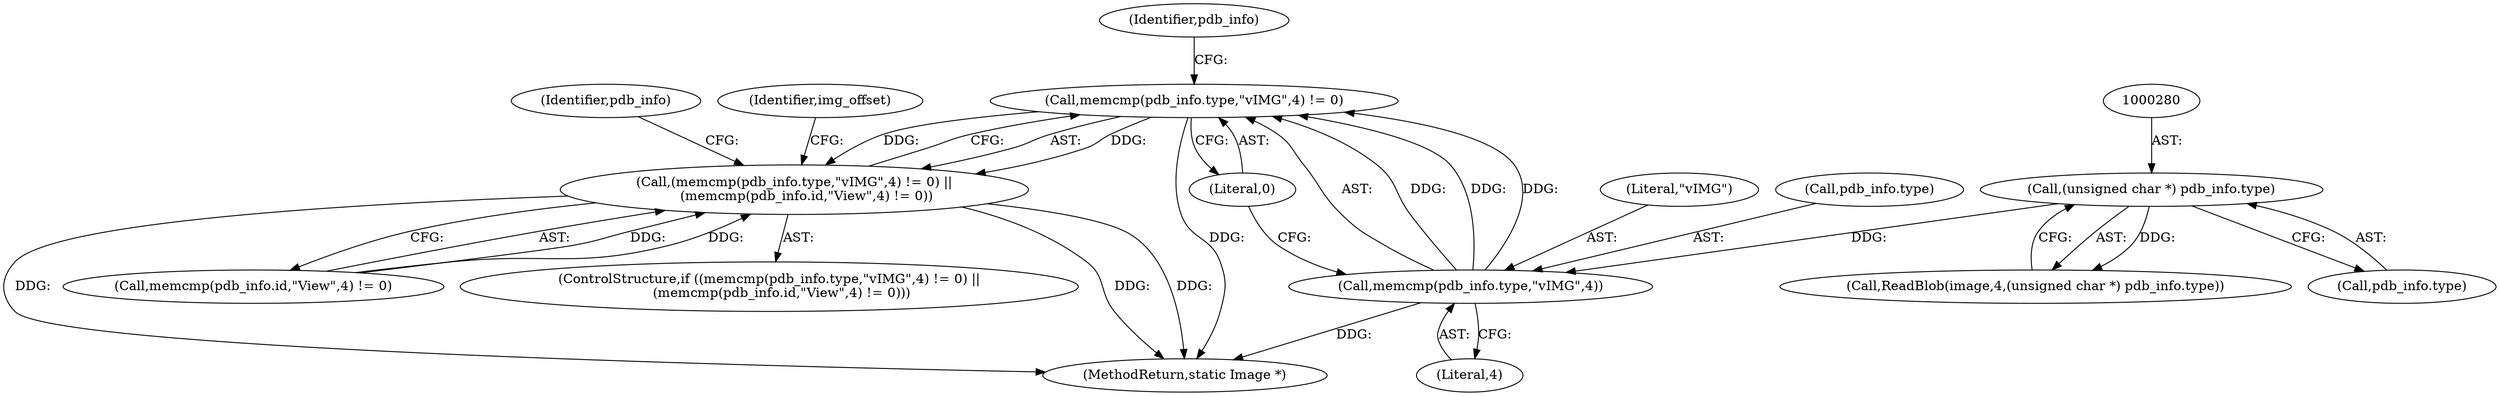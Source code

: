 digraph "0_ImageMagick_424d40ebfcde48bb872eba75179d3d73704fdf1f@API" {
"1000316" [label="(Call,memcmp(pdb_info.type,\"vIMG\",4) != 0)"];
"1000317" [label="(Call,memcmp(pdb_info.type,\"vIMG\",4))"];
"1000279" [label="(Call,(unsigned char *) pdb_info.type)"];
"1000315" [label="(Call,(memcmp(pdb_info.type,\"vIMG\",4) != 0) ||\n      (memcmp(pdb_info.id,\"View\",4) != 0))"];
"1000342" [label="(Identifier,img_offset)"];
"1000322" [label="(Literal,4)"];
"1000324" [label="(Call,memcmp(pdb_info.id,\"View\",4) != 0)"];
"1000321" [label="(Literal,\"vIMG\")"];
"1000318" [label="(Call,pdb_info.type)"];
"1000281" [label="(Call,pdb_info.type)"];
"1000316" [label="(Call,memcmp(pdb_info.type,\"vIMG\",4) != 0)"];
"1000279" [label="(Call,(unsigned char *) pdb_info.type)"];
"1000335" [label="(Identifier,pdb_info)"];
"1000314" [label="(ControlStructure,if ((memcmp(pdb_info.type,\"vIMG\",4) != 0) ||\n      (memcmp(pdb_info.id,\"View\",4) != 0)))"];
"1000276" [label="(Call,ReadBlob(image,4,(unsigned char *) pdb_info.type))"];
"1000323" [label="(Literal,0)"];
"1001285" [label="(MethodReturn,static Image *)"];
"1000315" [label="(Call,(memcmp(pdb_info.type,\"vIMG\",4) != 0) ||\n      (memcmp(pdb_info.id,\"View\",4) != 0))"];
"1000327" [label="(Identifier,pdb_info)"];
"1000317" [label="(Call,memcmp(pdb_info.type,\"vIMG\",4))"];
"1000316" -> "1000315"  [label="AST: "];
"1000316" -> "1000323"  [label="CFG: "];
"1000317" -> "1000316"  [label="AST: "];
"1000323" -> "1000316"  [label="AST: "];
"1000327" -> "1000316"  [label="CFG: "];
"1000315" -> "1000316"  [label="CFG: "];
"1000316" -> "1001285"  [label="DDG: "];
"1000316" -> "1000315"  [label="DDG: "];
"1000316" -> "1000315"  [label="DDG: "];
"1000317" -> "1000316"  [label="DDG: "];
"1000317" -> "1000316"  [label="DDG: "];
"1000317" -> "1000316"  [label="DDG: "];
"1000317" -> "1000322"  [label="CFG: "];
"1000318" -> "1000317"  [label="AST: "];
"1000321" -> "1000317"  [label="AST: "];
"1000322" -> "1000317"  [label="AST: "];
"1000323" -> "1000317"  [label="CFG: "];
"1000317" -> "1001285"  [label="DDG: "];
"1000279" -> "1000317"  [label="DDG: "];
"1000279" -> "1000276"  [label="AST: "];
"1000279" -> "1000281"  [label="CFG: "];
"1000280" -> "1000279"  [label="AST: "];
"1000281" -> "1000279"  [label="AST: "];
"1000276" -> "1000279"  [label="CFG: "];
"1000279" -> "1000276"  [label="DDG: "];
"1000315" -> "1000314"  [label="AST: "];
"1000315" -> "1000324"  [label="CFG: "];
"1000324" -> "1000315"  [label="AST: "];
"1000335" -> "1000315"  [label="CFG: "];
"1000342" -> "1000315"  [label="CFG: "];
"1000315" -> "1001285"  [label="DDG: "];
"1000315" -> "1001285"  [label="DDG: "];
"1000315" -> "1001285"  [label="DDG: "];
"1000324" -> "1000315"  [label="DDG: "];
"1000324" -> "1000315"  [label="DDG: "];
}
